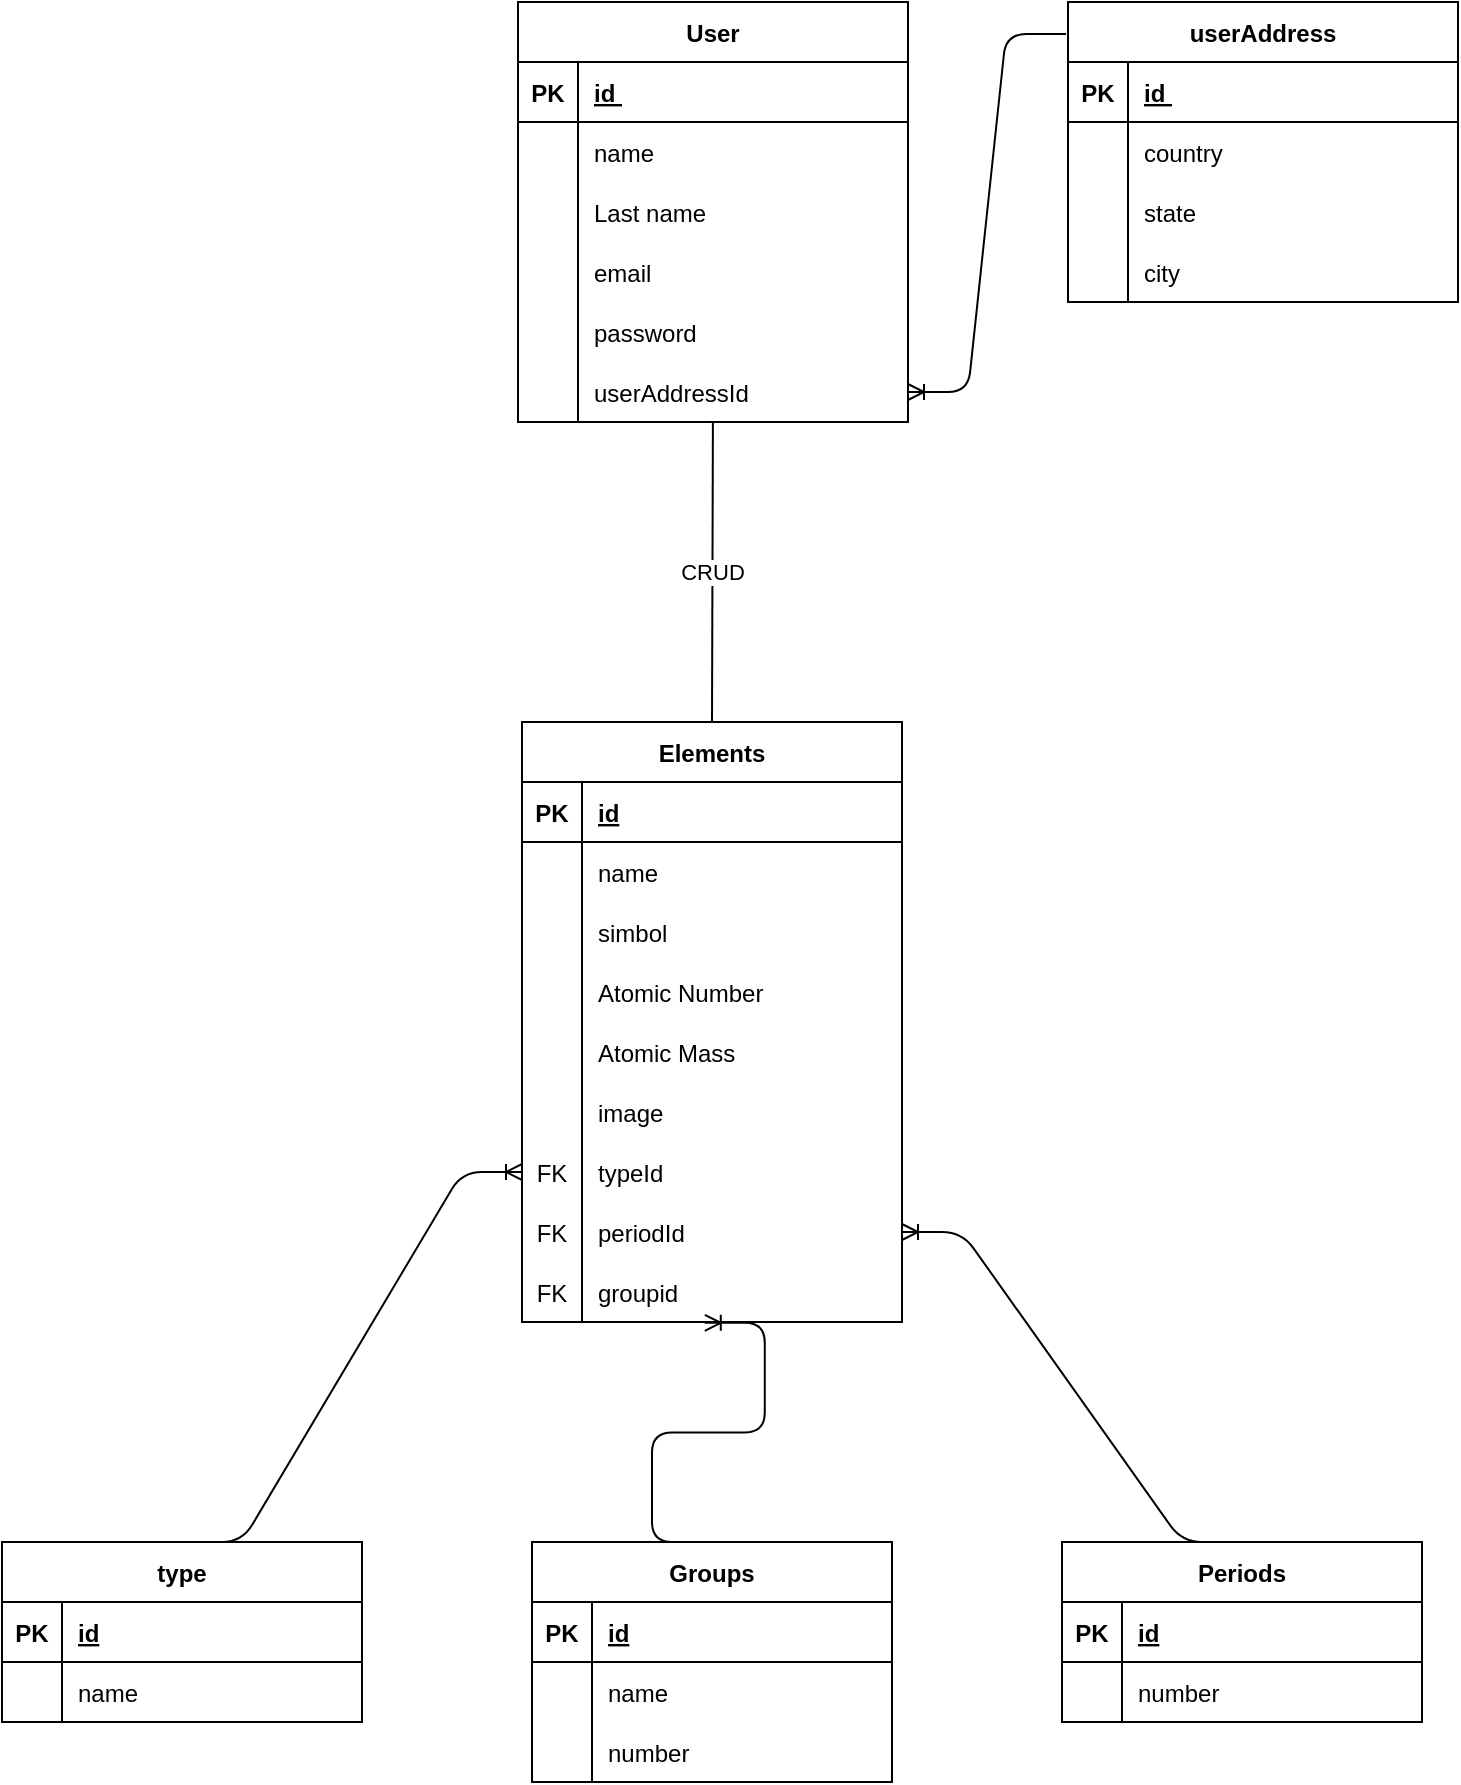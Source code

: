 <mxfile version="15.3.7" type="device"><diagram id="R2lEEEUBdFMjLlhIrx00" name="Page-1"><mxGraphModel dx="868" dy="450" grid="1" gridSize="10" guides="1" tooltips="1" connect="1" arrows="1" fold="1" page="1" pageScale="1" pageWidth="850" pageHeight="1100" math="0" shadow="0" extFonts="Permanent Marker^https://fonts.googleapis.com/css?family=Permanent+Marker"><root><mxCell id="0"/><mxCell id="1" parent="0"/><mxCell id="FdoMdWH8IwYb_re8AcVt-5" value="Elements" style="shape=table;startSize=30;container=1;collapsible=1;childLayout=tableLayout;fixedRows=1;rowLines=0;fontStyle=1;align=center;resizeLast=1;" parent="1" vertex="1"><mxGeometry x="330" y="380" width="190" height="300" as="geometry"/></mxCell><mxCell id="FdoMdWH8IwYb_re8AcVt-6" value="" style="shape=partialRectangle;collapsible=0;dropTarget=0;pointerEvents=0;fillColor=none;top=0;left=0;bottom=1;right=0;points=[[0,0.5],[1,0.5]];portConstraint=eastwest;" parent="FdoMdWH8IwYb_re8AcVt-5" vertex="1"><mxGeometry y="30" width="190" height="30" as="geometry"/></mxCell><mxCell id="FdoMdWH8IwYb_re8AcVt-7" value="PK" style="shape=partialRectangle;connectable=0;fillColor=none;top=0;left=0;bottom=0;right=0;fontStyle=1;overflow=hidden;" parent="FdoMdWH8IwYb_re8AcVt-6" vertex="1"><mxGeometry width="30" height="30" as="geometry"><mxRectangle width="30" height="30" as="alternateBounds"/></mxGeometry></mxCell><mxCell id="FdoMdWH8IwYb_re8AcVt-8" value="id" style="shape=partialRectangle;connectable=0;fillColor=none;top=0;left=0;bottom=0;right=0;align=left;spacingLeft=6;fontStyle=5;overflow=hidden;" parent="FdoMdWH8IwYb_re8AcVt-6" vertex="1"><mxGeometry x="30" width="160" height="30" as="geometry"><mxRectangle width="160" height="30" as="alternateBounds"/></mxGeometry></mxCell><mxCell id="FdoMdWH8IwYb_re8AcVt-9" value="" style="shape=partialRectangle;collapsible=0;dropTarget=0;pointerEvents=0;fillColor=none;top=0;left=0;bottom=0;right=0;points=[[0,0.5],[1,0.5]];portConstraint=eastwest;" parent="FdoMdWH8IwYb_re8AcVt-5" vertex="1"><mxGeometry y="60" width="190" height="30" as="geometry"/></mxCell><mxCell id="FdoMdWH8IwYb_re8AcVt-10" value="" style="shape=partialRectangle;connectable=0;fillColor=none;top=0;left=0;bottom=0;right=0;editable=1;overflow=hidden;" parent="FdoMdWH8IwYb_re8AcVt-9" vertex="1"><mxGeometry width="30" height="30" as="geometry"><mxRectangle width="30" height="30" as="alternateBounds"/></mxGeometry></mxCell><mxCell id="FdoMdWH8IwYb_re8AcVt-11" value="name" style="shape=partialRectangle;connectable=0;fillColor=none;top=0;left=0;bottom=0;right=0;align=left;spacingLeft=6;overflow=hidden;" parent="FdoMdWH8IwYb_re8AcVt-9" vertex="1"><mxGeometry x="30" width="160" height="30" as="geometry"><mxRectangle width="160" height="30" as="alternateBounds"/></mxGeometry></mxCell><mxCell id="FdoMdWH8IwYb_re8AcVt-12" value="" style="shape=partialRectangle;collapsible=0;dropTarget=0;pointerEvents=0;fillColor=none;top=0;left=0;bottom=0;right=0;points=[[0,0.5],[1,0.5]];portConstraint=eastwest;" parent="FdoMdWH8IwYb_re8AcVt-5" vertex="1"><mxGeometry y="90" width="190" height="30" as="geometry"/></mxCell><mxCell id="FdoMdWH8IwYb_re8AcVt-13" value="" style="shape=partialRectangle;connectable=0;fillColor=none;top=0;left=0;bottom=0;right=0;editable=1;overflow=hidden;" parent="FdoMdWH8IwYb_re8AcVt-12" vertex="1"><mxGeometry width="30" height="30" as="geometry"><mxRectangle width="30" height="30" as="alternateBounds"/></mxGeometry></mxCell><mxCell id="FdoMdWH8IwYb_re8AcVt-14" value="simbol" style="shape=partialRectangle;connectable=0;fillColor=none;top=0;left=0;bottom=0;right=0;align=left;spacingLeft=6;overflow=hidden;" parent="FdoMdWH8IwYb_re8AcVt-12" vertex="1"><mxGeometry x="30" width="160" height="30" as="geometry"><mxRectangle width="160" height="30" as="alternateBounds"/></mxGeometry></mxCell><mxCell id="FdoMdWH8IwYb_re8AcVt-15" value="" style="shape=partialRectangle;collapsible=0;dropTarget=0;pointerEvents=0;fillColor=none;top=0;left=0;bottom=0;right=0;points=[[0,0.5],[1,0.5]];portConstraint=eastwest;" parent="FdoMdWH8IwYb_re8AcVt-5" vertex="1"><mxGeometry y="120" width="190" height="30" as="geometry"/></mxCell><mxCell id="FdoMdWH8IwYb_re8AcVt-16" value="" style="shape=partialRectangle;connectable=0;fillColor=none;top=0;left=0;bottom=0;right=0;editable=1;overflow=hidden;" parent="FdoMdWH8IwYb_re8AcVt-15" vertex="1"><mxGeometry width="30" height="30" as="geometry"><mxRectangle width="30" height="30" as="alternateBounds"/></mxGeometry></mxCell><mxCell id="FdoMdWH8IwYb_re8AcVt-17" value="Atomic Number" style="shape=partialRectangle;connectable=0;fillColor=none;top=0;left=0;bottom=0;right=0;align=left;spacingLeft=6;overflow=hidden;" parent="FdoMdWH8IwYb_re8AcVt-15" vertex="1"><mxGeometry x="30" width="160" height="30" as="geometry"><mxRectangle width="160" height="30" as="alternateBounds"/></mxGeometry></mxCell><mxCell id="FdoMdWH8IwYb_re8AcVt-18" value="" style="shape=partialRectangle;collapsible=0;dropTarget=0;pointerEvents=0;fillColor=none;top=0;left=0;bottom=0;right=0;points=[[0,0.5],[1,0.5]];portConstraint=eastwest;" parent="FdoMdWH8IwYb_re8AcVt-5" vertex="1"><mxGeometry y="150" width="190" height="30" as="geometry"/></mxCell><mxCell id="FdoMdWH8IwYb_re8AcVt-19" value="" style="shape=partialRectangle;connectable=0;fillColor=none;top=0;left=0;bottom=0;right=0;editable=1;overflow=hidden;" parent="FdoMdWH8IwYb_re8AcVt-18" vertex="1"><mxGeometry width="30" height="30" as="geometry"><mxRectangle width="30" height="30" as="alternateBounds"/></mxGeometry></mxCell><mxCell id="FdoMdWH8IwYb_re8AcVt-20" value="Atomic Mass" style="shape=partialRectangle;connectable=0;fillColor=none;top=0;left=0;bottom=0;right=0;align=left;spacingLeft=6;overflow=hidden;" parent="FdoMdWH8IwYb_re8AcVt-18" vertex="1"><mxGeometry x="30" width="160" height="30" as="geometry"><mxRectangle width="160" height="30" as="alternateBounds"/></mxGeometry></mxCell><mxCell id="FdoMdWH8IwYb_re8AcVt-21" value="" style="shape=partialRectangle;collapsible=0;dropTarget=0;pointerEvents=0;fillColor=none;top=0;left=0;bottom=0;right=0;points=[[0,0.5],[1,0.5]];portConstraint=eastwest;" parent="FdoMdWH8IwYb_re8AcVt-5" vertex="1"><mxGeometry y="180" width="190" height="30" as="geometry"/></mxCell><mxCell id="FdoMdWH8IwYb_re8AcVt-22" value="" style="shape=partialRectangle;connectable=0;fillColor=none;top=0;left=0;bottom=0;right=0;editable=1;overflow=hidden;" parent="FdoMdWH8IwYb_re8AcVt-21" vertex="1"><mxGeometry width="30" height="30" as="geometry"><mxRectangle width="30" height="30" as="alternateBounds"/></mxGeometry></mxCell><mxCell id="FdoMdWH8IwYb_re8AcVt-23" value="image" style="shape=partialRectangle;connectable=0;fillColor=none;top=0;left=0;bottom=0;right=0;align=left;spacingLeft=6;overflow=hidden;" parent="FdoMdWH8IwYb_re8AcVt-21" vertex="1"><mxGeometry x="30" width="160" height="30" as="geometry"><mxRectangle width="160" height="30" as="alternateBounds"/></mxGeometry></mxCell><mxCell id="FdoMdWH8IwYb_re8AcVt-24" value="" style="shape=partialRectangle;collapsible=0;dropTarget=0;pointerEvents=0;fillColor=none;top=0;left=0;bottom=0;right=0;points=[[0,0.5],[1,0.5]];portConstraint=eastwest;" parent="FdoMdWH8IwYb_re8AcVt-5" vertex="1"><mxGeometry y="210" width="190" height="30" as="geometry"/></mxCell><mxCell id="FdoMdWH8IwYb_re8AcVt-25" value="FK" style="shape=partialRectangle;connectable=0;fillColor=none;top=0;left=0;bottom=0;right=0;editable=1;overflow=hidden;" parent="FdoMdWH8IwYb_re8AcVt-24" vertex="1"><mxGeometry width="30" height="30" as="geometry"><mxRectangle width="30" height="30" as="alternateBounds"/></mxGeometry></mxCell><mxCell id="FdoMdWH8IwYb_re8AcVt-26" value="typeId" style="shape=partialRectangle;connectable=0;fillColor=none;top=0;left=0;bottom=0;right=0;align=left;spacingLeft=6;overflow=hidden;" parent="FdoMdWH8IwYb_re8AcVt-24" vertex="1"><mxGeometry x="30" width="160" height="30" as="geometry"><mxRectangle width="160" height="30" as="alternateBounds"/></mxGeometry></mxCell><mxCell id="FdoMdWH8IwYb_re8AcVt-27" value="" style="shape=partialRectangle;collapsible=0;dropTarget=0;pointerEvents=0;fillColor=none;top=0;left=0;bottom=0;right=0;points=[[0,0.5],[1,0.5]];portConstraint=eastwest;" parent="FdoMdWH8IwYb_re8AcVt-5" vertex="1"><mxGeometry y="240" width="190" height="30" as="geometry"/></mxCell><mxCell id="FdoMdWH8IwYb_re8AcVt-28" value="FK" style="shape=partialRectangle;connectable=0;fillColor=none;top=0;left=0;bottom=0;right=0;editable=1;overflow=hidden;" parent="FdoMdWH8IwYb_re8AcVt-27" vertex="1"><mxGeometry width="30" height="30" as="geometry"><mxRectangle width="30" height="30" as="alternateBounds"/></mxGeometry></mxCell><mxCell id="FdoMdWH8IwYb_re8AcVt-29" value="periodId" style="shape=partialRectangle;connectable=0;fillColor=none;top=0;left=0;bottom=0;right=0;align=left;spacingLeft=6;overflow=hidden;" parent="FdoMdWH8IwYb_re8AcVt-27" vertex="1"><mxGeometry x="30" width="160" height="30" as="geometry"><mxRectangle width="160" height="30" as="alternateBounds"/></mxGeometry></mxCell><mxCell id="FdoMdWH8IwYb_re8AcVt-30" value="" style="shape=partialRectangle;collapsible=0;dropTarget=0;pointerEvents=0;fillColor=none;top=0;left=0;bottom=0;right=0;points=[[0,0.5],[1,0.5]];portConstraint=eastwest;" parent="FdoMdWH8IwYb_re8AcVt-5" vertex="1"><mxGeometry y="270" width="190" height="30" as="geometry"/></mxCell><mxCell id="FdoMdWH8IwYb_re8AcVt-31" value="FK" style="shape=partialRectangle;connectable=0;fillColor=none;top=0;left=0;bottom=0;right=0;editable=1;overflow=hidden;" parent="FdoMdWH8IwYb_re8AcVt-30" vertex="1"><mxGeometry width="30" height="30" as="geometry"><mxRectangle width="30" height="30" as="alternateBounds"/></mxGeometry></mxCell><mxCell id="FdoMdWH8IwYb_re8AcVt-32" value="groupid" style="shape=partialRectangle;connectable=0;fillColor=none;top=0;left=0;bottom=0;right=0;align=left;spacingLeft=6;overflow=hidden;" parent="FdoMdWH8IwYb_re8AcVt-30" vertex="1"><mxGeometry x="30" width="160" height="30" as="geometry"><mxRectangle width="160" height="30" as="alternateBounds"/></mxGeometry></mxCell><mxCell id="FdoMdWH8IwYb_re8AcVt-33" value="type" style="shape=table;startSize=30;container=1;collapsible=1;childLayout=tableLayout;fixedRows=1;rowLines=0;fontStyle=1;align=center;resizeLast=1;" parent="1" vertex="1"><mxGeometry x="70" y="790" width="180" height="90" as="geometry"/></mxCell><mxCell id="FdoMdWH8IwYb_re8AcVt-34" value="" style="shape=partialRectangle;collapsible=0;dropTarget=0;pointerEvents=0;fillColor=none;top=0;left=0;bottom=1;right=0;points=[[0,0.5],[1,0.5]];portConstraint=eastwest;" parent="FdoMdWH8IwYb_re8AcVt-33" vertex="1"><mxGeometry y="30" width="180" height="30" as="geometry"/></mxCell><mxCell id="FdoMdWH8IwYb_re8AcVt-35" value="PK" style="shape=partialRectangle;connectable=0;fillColor=none;top=0;left=0;bottom=0;right=0;fontStyle=1;overflow=hidden;" parent="FdoMdWH8IwYb_re8AcVt-34" vertex="1"><mxGeometry width="30" height="30" as="geometry"><mxRectangle width="30" height="30" as="alternateBounds"/></mxGeometry></mxCell><mxCell id="FdoMdWH8IwYb_re8AcVt-36" value="id" style="shape=partialRectangle;connectable=0;fillColor=none;top=0;left=0;bottom=0;right=0;align=left;spacingLeft=6;fontStyle=5;overflow=hidden;" parent="FdoMdWH8IwYb_re8AcVt-34" vertex="1"><mxGeometry x="30" width="150" height="30" as="geometry"><mxRectangle width="150" height="30" as="alternateBounds"/></mxGeometry></mxCell><mxCell id="FdoMdWH8IwYb_re8AcVt-37" value="" style="shape=partialRectangle;collapsible=0;dropTarget=0;pointerEvents=0;fillColor=none;top=0;left=0;bottom=0;right=0;points=[[0,0.5],[1,0.5]];portConstraint=eastwest;" parent="FdoMdWH8IwYb_re8AcVt-33" vertex="1"><mxGeometry y="60" width="180" height="30" as="geometry"/></mxCell><mxCell id="FdoMdWH8IwYb_re8AcVt-38" value="" style="shape=partialRectangle;connectable=0;fillColor=none;top=0;left=0;bottom=0;right=0;editable=1;overflow=hidden;" parent="FdoMdWH8IwYb_re8AcVt-37" vertex="1"><mxGeometry width="30" height="30" as="geometry"><mxRectangle width="30" height="30" as="alternateBounds"/></mxGeometry></mxCell><mxCell id="FdoMdWH8IwYb_re8AcVt-39" value="name" style="shape=partialRectangle;connectable=0;fillColor=none;top=0;left=0;bottom=0;right=0;align=left;spacingLeft=6;overflow=hidden;" parent="FdoMdWH8IwYb_re8AcVt-37" vertex="1"><mxGeometry x="30" width="150" height="30" as="geometry"><mxRectangle width="150" height="30" as="alternateBounds"/></mxGeometry></mxCell><mxCell id="FdoMdWH8IwYb_re8AcVt-46" value="Groups" style="shape=table;startSize=30;container=1;collapsible=1;childLayout=tableLayout;fixedRows=1;rowLines=0;fontStyle=1;align=center;resizeLast=1;" parent="1" vertex="1"><mxGeometry x="335" y="790" width="180" height="120" as="geometry"/></mxCell><mxCell id="FdoMdWH8IwYb_re8AcVt-47" value="" style="shape=partialRectangle;collapsible=0;dropTarget=0;pointerEvents=0;fillColor=none;top=0;left=0;bottom=1;right=0;points=[[0,0.5],[1,0.5]];portConstraint=eastwest;" parent="FdoMdWH8IwYb_re8AcVt-46" vertex="1"><mxGeometry y="30" width="180" height="30" as="geometry"/></mxCell><mxCell id="FdoMdWH8IwYb_re8AcVt-48" value="PK" style="shape=partialRectangle;connectable=0;fillColor=none;top=0;left=0;bottom=0;right=0;fontStyle=1;overflow=hidden;" parent="FdoMdWH8IwYb_re8AcVt-47" vertex="1"><mxGeometry width="30" height="30" as="geometry"><mxRectangle width="30" height="30" as="alternateBounds"/></mxGeometry></mxCell><mxCell id="FdoMdWH8IwYb_re8AcVt-49" value="id" style="shape=partialRectangle;connectable=0;fillColor=none;top=0;left=0;bottom=0;right=0;align=left;spacingLeft=6;fontStyle=5;overflow=hidden;" parent="FdoMdWH8IwYb_re8AcVt-47" vertex="1"><mxGeometry x="30" width="150" height="30" as="geometry"><mxRectangle width="150" height="30" as="alternateBounds"/></mxGeometry></mxCell><mxCell id="FdoMdWH8IwYb_re8AcVt-61" value="" style="shape=partialRectangle;collapsible=0;dropTarget=0;pointerEvents=0;fillColor=none;top=0;left=0;bottom=0;right=0;points=[[0,0.5],[1,0.5]];portConstraint=eastwest;" parent="FdoMdWH8IwYb_re8AcVt-46" vertex="1"><mxGeometry y="60" width="180" height="30" as="geometry"/></mxCell><mxCell id="FdoMdWH8IwYb_re8AcVt-62" value="" style="shape=partialRectangle;connectable=0;fillColor=none;top=0;left=0;bottom=0;right=0;editable=1;overflow=hidden;" parent="FdoMdWH8IwYb_re8AcVt-61" vertex="1"><mxGeometry width="30" height="30" as="geometry"><mxRectangle width="30" height="30" as="alternateBounds"/></mxGeometry></mxCell><mxCell id="FdoMdWH8IwYb_re8AcVt-63" value="name" style="shape=partialRectangle;connectable=0;fillColor=none;top=0;left=0;bottom=0;right=0;align=left;spacingLeft=6;overflow=hidden;" parent="FdoMdWH8IwYb_re8AcVt-61" vertex="1"><mxGeometry x="30" width="150" height="30" as="geometry"><mxRectangle width="150" height="30" as="alternateBounds"/></mxGeometry></mxCell><mxCell id="FdoMdWH8IwYb_re8AcVt-50" value="" style="shape=partialRectangle;collapsible=0;dropTarget=0;pointerEvents=0;fillColor=none;top=0;left=0;bottom=0;right=0;points=[[0,0.5],[1,0.5]];portConstraint=eastwest;" parent="FdoMdWH8IwYb_re8AcVt-46" vertex="1"><mxGeometry y="90" width="180" height="30" as="geometry"/></mxCell><mxCell id="FdoMdWH8IwYb_re8AcVt-51" value="" style="shape=partialRectangle;connectable=0;fillColor=none;top=0;left=0;bottom=0;right=0;editable=1;overflow=hidden;" parent="FdoMdWH8IwYb_re8AcVt-50" vertex="1"><mxGeometry width="30" height="30" as="geometry"><mxRectangle width="30" height="30" as="alternateBounds"/></mxGeometry></mxCell><mxCell id="FdoMdWH8IwYb_re8AcVt-52" value="number" style="shape=partialRectangle;connectable=0;fillColor=none;top=0;left=0;bottom=0;right=0;align=left;spacingLeft=6;overflow=hidden;" parent="FdoMdWH8IwYb_re8AcVt-50" vertex="1"><mxGeometry x="30" width="150" height="30" as="geometry"><mxRectangle width="150" height="30" as="alternateBounds"/></mxGeometry></mxCell><mxCell id="FdoMdWH8IwYb_re8AcVt-53" value="Periods" style="shape=table;startSize=30;container=1;collapsible=1;childLayout=tableLayout;fixedRows=1;rowLines=0;fontStyle=1;align=center;resizeLast=1;" parent="1" vertex="1"><mxGeometry x="600" y="790" width="180" height="90" as="geometry"/></mxCell><mxCell id="FdoMdWH8IwYb_re8AcVt-54" value="" style="shape=partialRectangle;collapsible=0;dropTarget=0;pointerEvents=0;fillColor=none;top=0;left=0;bottom=1;right=0;points=[[0,0.5],[1,0.5]];portConstraint=eastwest;" parent="FdoMdWH8IwYb_re8AcVt-53" vertex="1"><mxGeometry y="30" width="180" height="30" as="geometry"/></mxCell><mxCell id="FdoMdWH8IwYb_re8AcVt-55" value="PK" style="shape=partialRectangle;connectable=0;fillColor=none;top=0;left=0;bottom=0;right=0;fontStyle=1;overflow=hidden;" parent="FdoMdWH8IwYb_re8AcVt-54" vertex="1"><mxGeometry width="30" height="30" as="geometry"><mxRectangle width="30" height="30" as="alternateBounds"/></mxGeometry></mxCell><mxCell id="FdoMdWH8IwYb_re8AcVt-56" value="id" style="shape=partialRectangle;connectable=0;fillColor=none;top=0;left=0;bottom=0;right=0;align=left;spacingLeft=6;fontStyle=5;overflow=hidden;" parent="FdoMdWH8IwYb_re8AcVt-54" vertex="1"><mxGeometry x="30" width="150" height="30" as="geometry"><mxRectangle width="150" height="30" as="alternateBounds"/></mxGeometry></mxCell><mxCell id="FdoMdWH8IwYb_re8AcVt-57" value="" style="shape=partialRectangle;collapsible=0;dropTarget=0;pointerEvents=0;fillColor=none;top=0;left=0;bottom=0;right=0;points=[[0,0.5],[1,0.5]];portConstraint=eastwest;" parent="FdoMdWH8IwYb_re8AcVt-53" vertex="1"><mxGeometry y="60" width="180" height="30" as="geometry"/></mxCell><mxCell id="FdoMdWH8IwYb_re8AcVt-58" value="" style="shape=partialRectangle;connectable=0;fillColor=none;top=0;left=0;bottom=0;right=0;editable=1;overflow=hidden;" parent="FdoMdWH8IwYb_re8AcVt-57" vertex="1"><mxGeometry width="30" height="30" as="geometry"><mxRectangle width="30" height="30" as="alternateBounds"/></mxGeometry></mxCell><mxCell id="FdoMdWH8IwYb_re8AcVt-59" value="number" style="shape=partialRectangle;connectable=0;fillColor=none;top=0;left=0;bottom=0;right=0;align=left;spacingLeft=6;overflow=hidden;" parent="FdoMdWH8IwYb_re8AcVt-57" vertex="1"><mxGeometry x="30" width="150" height="30" as="geometry"><mxRectangle width="150" height="30" as="alternateBounds"/></mxGeometry></mxCell><mxCell id="FdoMdWH8IwYb_re8AcVt-64" value="" style="edgeStyle=entityRelationEdgeStyle;fontSize=12;html=1;endArrow=ERoneToMany;exitX=0.5;exitY=0;exitDx=0;exitDy=0;entryX=0;entryY=0.5;entryDx=0;entryDy=0;" parent="1" source="FdoMdWH8IwYb_re8AcVt-33" target="FdoMdWH8IwYb_re8AcVt-24" edge="1"><mxGeometry width="100" height="100" relative="1" as="geometry"><mxPoint x="230" y="480" as="sourcePoint"/><mxPoint x="330" y="380" as="targetPoint"/></mxGeometry></mxCell><mxCell id="FdoMdWH8IwYb_re8AcVt-65" value="" style="edgeStyle=entityRelationEdgeStyle;fontSize=12;html=1;endArrow=ERoneToMany;exitX=0.5;exitY=0;exitDx=0;exitDy=0;entryX=0.481;entryY=1.014;entryDx=0;entryDy=0;entryPerimeter=0;" parent="1" source="FdoMdWH8IwYb_re8AcVt-46" target="FdoMdWH8IwYb_re8AcVt-30" edge="1"><mxGeometry width="100" height="100" relative="1" as="geometry"><mxPoint x="230" y="480" as="sourcePoint"/><mxPoint x="425" y="430" as="targetPoint"/></mxGeometry></mxCell><mxCell id="FdoMdWH8IwYb_re8AcVt-66" value="" style="edgeStyle=entityRelationEdgeStyle;fontSize=12;html=1;endArrow=ERoneToMany;exitX=0.5;exitY=0;exitDx=0;exitDy=0;entryX=1;entryY=0.5;entryDx=0;entryDy=0;" parent="1" source="FdoMdWH8IwYb_re8AcVt-53" target="FdoMdWH8IwYb_re8AcVt-27" edge="1"><mxGeometry width="100" height="100" relative="1" as="geometry"><mxPoint x="230" y="480" as="sourcePoint"/><mxPoint x="670" y="670" as="targetPoint"/></mxGeometry></mxCell><mxCell id="FdoMdWH8IwYb_re8AcVt-67" value="User" style="shape=table;startSize=30;container=1;collapsible=1;childLayout=tableLayout;fixedRows=1;rowLines=0;fontStyle=1;align=center;resizeLast=1;" parent="1" vertex="1"><mxGeometry x="328" y="20" width="195" height="210" as="geometry"/></mxCell><mxCell id="FdoMdWH8IwYb_re8AcVt-68" value="" style="shape=partialRectangle;collapsible=0;dropTarget=0;pointerEvents=0;fillColor=none;top=0;left=0;bottom=1;right=0;points=[[0,0.5],[1,0.5]];portConstraint=eastwest;" parent="FdoMdWH8IwYb_re8AcVt-67" vertex="1"><mxGeometry y="30" width="195" height="30" as="geometry"/></mxCell><mxCell id="FdoMdWH8IwYb_re8AcVt-69" value="PK" style="shape=partialRectangle;connectable=0;fillColor=none;top=0;left=0;bottom=0;right=0;fontStyle=1;overflow=hidden;" parent="FdoMdWH8IwYb_re8AcVt-68" vertex="1"><mxGeometry width="30" height="30" as="geometry"><mxRectangle width="30" height="30" as="alternateBounds"/></mxGeometry></mxCell><mxCell id="FdoMdWH8IwYb_re8AcVt-70" value="id " style="shape=partialRectangle;connectable=0;fillColor=none;top=0;left=0;bottom=0;right=0;align=left;spacingLeft=6;fontStyle=5;overflow=hidden;" parent="FdoMdWH8IwYb_re8AcVt-68" vertex="1"><mxGeometry x="30" width="165" height="30" as="geometry"><mxRectangle width="165" height="30" as="alternateBounds"/></mxGeometry></mxCell><mxCell id="FdoMdWH8IwYb_re8AcVt-71" value="" style="shape=partialRectangle;collapsible=0;dropTarget=0;pointerEvents=0;fillColor=none;top=0;left=0;bottom=0;right=0;points=[[0,0.5],[1,0.5]];portConstraint=eastwest;" parent="FdoMdWH8IwYb_re8AcVt-67" vertex="1"><mxGeometry y="60" width="195" height="30" as="geometry"/></mxCell><mxCell id="FdoMdWH8IwYb_re8AcVt-72" value="" style="shape=partialRectangle;connectable=0;fillColor=none;top=0;left=0;bottom=0;right=0;editable=1;overflow=hidden;" parent="FdoMdWH8IwYb_re8AcVt-71" vertex="1"><mxGeometry width="30" height="30" as="geometry"><mxRectangle width="30" height="30" as="alternateBounds"/></mxGeometry></mxCell><mxCell id="FdoMdWH8IwYb_re8AcVt-73" value="name" style="shape=partialRectangle;connectable=0;fillColor=none;top=0;left=0;bottom=0;right=0;align=left;spacingLeft=6;overflow=hidden;" parent="FdoMdWH8IwYb_re8AcVt-71" vertex="1"><mxGeometry x="30" width="165" height="30" as="geometry"><mxRectangle width="165" height="30" as="alternateBounds"/></mxGeometry></mxCell><mxCell id="FdoMdWH8IwYb_re8AcVt-74" value="" style="shape=partialRectangle;collapsible=0;dropTarget=0;pointerEvents=0;fillColor=none;top=0;left=0;bottom=0;right=0;points=[[0,0.5],[1,0.5]];portConstraint=eastwest;" parent="FdoMdWH8IwYb_re8AcVt-67" vertex="1"><mxGeometry y="90" width="195" height="30" as="geometry"/></mxCell><mxCell id="FdoMdWH8IwYb_re8AcVt-75" value="" style="shape=partialRectangle;connectable=0;fillColor=none;top=0;left=0;bottom=0;right=0;editable=1;overflow=hidden;" parent="FdoMdWH8IwYb_re8AcVt-74" vertex="1"><mxGeometry width="30" height="30" as="geometry"><mxRectangle width="30" height="30" as="alternateBounds"/></mxGeometry></mxCell><mxCell id="FdoMdWH8IwYb_re8AcVt-76" value="Last name" style="shape=partialRectangle;connectable=0;fillColor=none;top=0;left=0;bottom=0;right=0;align=left;spacingLeft=6;overflow=hidden;" parent="FdoMdWH8IwYb_re8AcVt-74" vertex="1"><mxGeometry x="30" width="165" height="30" as="geometry"><mxRectangle width="165" height="30" as="alternateBounds"/></mxGeometry></mxCell><mxCell id="FdoMdWH8IwYb_re8AcVt-85" value="" style="shape=partialRectangle;collapsible=0;dropTarget=0;pointerEvents=0;fillColor=none;top=0;left=0;bottom=0;right=0;points=[[0,0.5],[1,0.5]];portConstraint=eastwest;" parent="FdoMdWH8IwYb_re8AcVt-67" vertex="1"><mxGeometry y="120" width="195" height="30" as="geometry"/></mxCell><mxCell id="FdoMdWH8IwYb_re8AcVt-86" value="" style="shape=partialRectangle;connectable=0;fillColor=none;top=0;left=0;bottom=0;right=0;editable=1;overflow=hidden;" parent="FdoMdWH8IwYb_re8AcVt-85" vertex="1"><mxGeometry width="30" height="30" as="geometry"><mxRectangle width="30" height="30" as="alternateBounds"/></mxGeometry></mxCell><mxCell id="FdoMdWH8IwYb_re8AcVt-87" value="email" style="shape=partialRectangle;connectable=0;fillColor=none;top=0;left=0;bottom=0;right=0;align=left;spacingLeft=6;overflow=hidden;" parent="FdoMdWH8IwYb_re8AcVt-85" vertex="1"><mxGeometry x="30" width="165" height="30" as="geometry"><mxRectangle width="165" height="30" as="alternateBounds"/></mxGeometry></mxCell><mxCell id="hOVioUAiX-3qmpdUN5yS-23" value="" style="shape=partialRectangle;collapsible=0;dropTarget=0;pointerEvents=0;fillColor=none;top=0;left=0;bottom=0;right=0;points=[[0,0.5],[1,0.5]];portConstraint=eastwest;" vertex="1" parent="FdoMdWH8IwYb_re8AcVt-67"><mxGeometry y="150" width="195" height="30" as="geometry"/></mxCell><mxCell id="hOVioUAiX-3qmpdUN5yS-24" value="" style="shape=partialRectangle;connectable=0;fillColor=none;top=0;left=0;bottom=0;right=0;editable=1;overflow=hidden;" vertex="1" parent="hOVioUAiX-3qmpdUN5yS-23"><mxGeometry width="30" height="30" as="geometry"><mxRectangle width="30" height="30" as="alternateBounds"/></mxGeometry></mxCell><mxCell id="hOVioUAiX-3qmpdUN5yS-25" value="password" style="shape=partialRectangle;connectable=0;fillColor=none;top=0;left=0;bottom=0;right=0;align=left;spacingLeft=6;overflow=hidden;" vertex="1" parent="hOVioUAiX-3qmpdUN5yS-23"><mxGeometry x="30" width="165" height="30" as="geometry"><mxRectangle width="165" height="30" as="alternateBounds"/></mxGeometry></mxCell><mxCell id="FdoMdWH8IwYb_re8AcVt-80" value="" style="shape=partialRectangle;collapsible=0;dropTarget=0;pointerEvents=0;fillColor=none;top=0;left=0;bottom=0;right=0;points=[[0,0.5],[1,0.5]];portConstraint=eastwest;" parent="FdoMdWH8IwYb_re8AcVt-67" vertex="1"><mxGeometry y="180" width="195" height="30" as="geometry"/></mxCell><mxCell id="FdoMdWH8IwYb_re8AcVt-81" value="" style="shape=partialRectangle;connectable=0;fillColor=none;top=0;left=0;bottom=0;right=0;editable=1;overflow=hidden;" parent="FdoMdWH8IwYb_re8AcVt-80" vertex="1"><mxGeometry width="30" height="30" as="geometry"><mxRectangle width="30" height="30" as="alternateBounds"/></mxGeometry></mxCell><mxCell id="FdoMdWH8IwYb_re8AcVt-82" value="userAddressId" style="shape=partialRectangle;connectable=0;fillColor=none;top=0;left=0;bottom=0;right=0;align=left;spacingLeft=6;overflow=hidden;" parent="FdoMdWH8IwYb_re8AcVt-80" vertex="1"><mxGeometry x="30" width="165" height="30" as="geometry"><mxRectangle width="165" height="30" as="alternateBounds"/></mxGeometry></mxCell><mxCell id="FdoMdWH8IwYb_re8AcVt-83" value="CRUD" style="endArrow=none;html=1;rounded=0;entryX=0.5;entryY=0;entryDx=0;entryDy=0;" parent="1" source="FdoMdWH8IwYb_re8AcVt-80" target="FdoMdWH8IwYb_re8AcVt-5" edge="1"><mxGeometry relative="1" as="geometry"><mxPoint x="200" y="280" as="sourcePoint"/><mxPoint x="360" y="280" as="targetPoint"/></mxGeometry></mxCell><mxCell id="hOVioUAiX-3qmpdUN5yS-4" value="userAddress" style="shape=table;startSize=30;container=1;collapsible=1;childLayout=tableLayout;fixedRows=1;rowLines=0;fontStyle=1;align=center;resizeLast=1;" vertex="1" parent="1"><mxGeometry x="603" y="20" width="195" height="150" as="geometry"/></mxCell><mxCell id="hOVioUAiX-3qmpdUN5yS-5" value="" style="shape=partialRectangle;collapsible=0;dropTarget=0;pointerEvents=0;fillColor=none;top=0;left=0;bottom=1;right=0;points=[[0,0.5],[1,0.5]];portConstraint=eastwest;" vertex="1" parent="hOVioUAiX-3qmpdUN5yS-4"><mxGeometry y="30" width="195" height="30" as="geometry"/></mxCell><mxCell id="hOVioUAiX-3qmpdUN5yS-6" value="PK" style="shape=partialRectangle;connectable=0;fillColor=none;top=0;left=0;bottom=0;right=0;fontStyle=1;overflow=hidden;" vertex="1" parent="hOVioUAiX-3qmpdUN5yS-5"><mxGeometry width="30" height="30" as="geometry"><mxRectangle width="30" height="30" as="alternateBounds"/></mxGeometry></mxCell><mxCell id="hOVioUAiX-3qmpdUN5yS-7" value="id " style="shape=partialRectangle;connectable=0;fillColor=none;top=0;left=0;bottom=0;right=0;align=left;spacingLeft=6;fontStyle=5;overflow=hidden;" vertex="1" parent="hOVioUAiX-3qmpdUN5yS-5"><mxGeometry x="30" width="165" height="30" as="geometry"><mxRectangle width="165" height="30" as="alternateBounds"/></mxGeometry></mxCell><mxCell id="hOVioUAiX-3qmpdUN5yS-8" value="" style="shape=partialRectangle;collapsible=0;dropTarget=0;pointerEvents=0;fillColor=none;top=0;left=0;bottom=0;right=0;points=[[0,0.5],[1,0.5]];portConstraint=eastwest;" vertex="1" parent="hOVioUAiX-3qmpdUN5yS-4"><mxGeometry y="60" width="195" height="30" as="geometry"/></mxCell><mxCell id="hOVioUAiX-3qmpdUN5yS-9" value="" style="shape=partialRectangle;connectable=0;fillColor=none;top=0;left=0;bottom=0;right=0;editable=1;overflow=hidden;" vertex="1" parent="hOVioUAiX-3qmpdUN5yS-8"><mxGeometry width="30" height="30" as="geometry"><mxRectangle width="30" height="30" as="alternateBounds"/></mxGeometry></mxCell><mxCell id="hOVioUAiX-3qmpdUN5yS-10" value="country" style="shape=partialRectangle;connectable=0;fillColor=none;top=0;left=0;bottom=0;right=0;align=left;spacingLeft=6;overflow=hidden;" vertex="1" parent="hOVioUAiX-3qmpdUN5yS-8"><mxGeometry x="30" width="165" height="30" as="geometry"><mxRectangle width="165" height="30" as="alternateBounds"/></mxGeometry></mxCell><mxCell id="hOVioUAiX-3qmpdUN5yS-11" value="" style="shape=partialRectangle;collapsible=0;dropTarget=0;pointerEvents=0;fillColor=none;top=0;left=0;bottom=0;right=0;points=[[0,0.5],[1,0.5]];portConstraint=eastwest;" vertex="1" parent="hOVioUAiX-3qmpdUN5yS-4"><mxGeometry y="90" width="195" height="30" as="geometry"/></mxCell><mxCell id="hOVioUAiX-3qmpdUN5yS-12" value="" style="shape=partialRectangle;connectable=0;fillColor=none;top=0;left=0;bottom=0;right=0;editable=1;overflow=hidden;" vertex="1" parent="hOVioUAiX-3qmpdUN5yS-11"><mxGeometry width="30" height="30" as="geometry"><mxRectangle width="30" height="30" as="alternateBounds"/></mxGeometry></mxCell><mxCell id="hOVioUAiX-3qmpdUN5yS-13" value="state" style="shape=partialRectangle;connectable=0;fillColor=none;top=0;left=0;bottom=0;right=0;align=left;spacingLeft=6;overflow=hidden;" vertex="1" parent="hOVioUAiX-3qmpdUN5yS-11"><mxGeometry x="30" width="165" height="30" as="geometry"><mxRectangle width="165" height="30" as="alternateBounds"/></mxGeometry></mxCell><mxCell id="hOVioUAiX-3qmpdUN5yS-14" value="" style="shape=partialRectangle;collapsible=0;dropTarget=0;pointerEvents=0;fillColor=none;top=0;left=0;bottom=0;right=0;points=[[0,0.5],[1,0.5]];portConstraint=eastwest;" vertex="1" parent="hOVioUAiX-3qmpdUN5yS-4"><mxGeometry y="120" width="195" height="30" as="geometry"/></mxCell><mxCell id="hOVioUAiX-3qmpdUN5yS-15" value="" style="shape=partialRectangle;connectable=0;fillColor=none;top=0;left=0;bottom=0;right=0;editable=1;overflow=hidden;" vertex="1" parent="hOVioUAiX-3qmpdUN5yS-14"><mxGeometry width="30" height="30" as="geometry"><mxRectangle width="30" height="30" as="alternateBounds"/></mxGeometry></mxCell><mxCell id="hOVioUAiX-3qmpdUN5yS-16" value="city" style="shape=partialRectangle;connectable=0;fillColor=none;top=0;left=0;bottom=0;right=0;align=left;spacingLeft=6;overflow=hidden;" vertex="1" parent="hOVioUAiX-3qmpdUN5yS-14"><mxGeometry x="30" width="165" height="30" as="geometry"><mxRectangle width="165" height="30" as="alternateBounds"/></mxGeometry></mxCell><mxCell id="hOVioUAiX-3qmpdUN5yS-21" value="" style="edgeStyle=entityRelationEdgeStyle;fontSize=12;html=1;endArrow=ERoneToMany;entryX=1;entryY=0.5;entryDx=0;entryDy=0;exitX=-0.005;exitY=0.107;exitDx=0;exitDy=0;exitPerimeter=0;" edge="1" parent="1" source="hOVioUAiX-3qmpdUN5yS-4" target="FdoMdWH8IwYb_re8AcVt-80"><mxGeometry width="100" height="100" relative="1" as="geometry"><mxPoint x="370" y="280" as="sourcePoint"/><mxPoint x="520" y="270" as="targetPoint"/></mxGeometry></mxCell></root></mxGraphModel></diagram></mxfile>